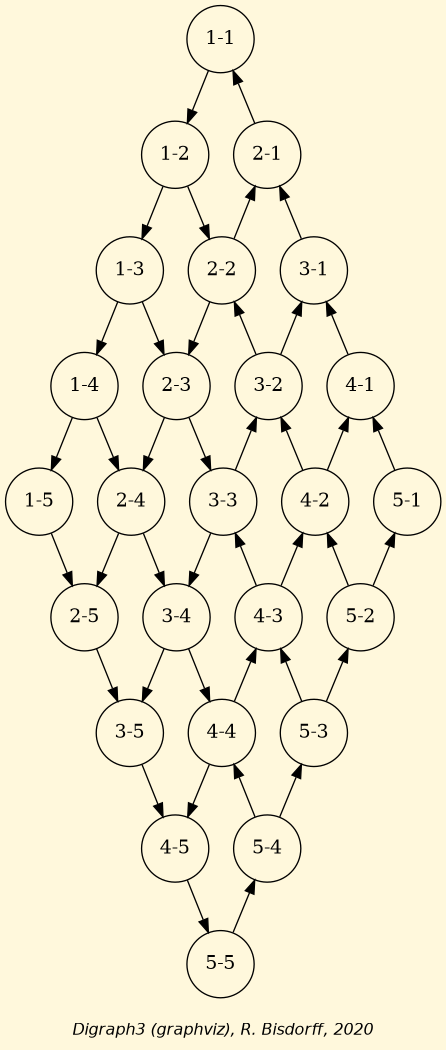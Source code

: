 digraph G {
graph [ bgcolor = cornsilk, fontname = "Helvetica-Oblique",
 fontsize = 12,
 label = "\nDigraph3 (graphviz), R. Bisdorff, 2020", size="7,7"];
n1 [shape = "circle", label = "1-1"];
n2 [shape = "circle", label = "1-2"];
n3 [shape = "circle", label = "1-3"];
n4 [shape = "circle", label = "1-4"];
n5 [shape = "circle", label = "1-5"];
n6 [shape = "circle", label = "2-1"];
n7 [shape = "circle", label = "2-2"];
n8 [shape = "circle", label = "2-3"];
n9 [shape = "circle", label = "2-4"];
n10 [shape = "circle", label = "2-5"];
n11 [shape = "circle", label = "3-1"];
n12 [shape = "circle", label = "3-2"];
n13 [shape = "circle", label = "3-3"];
n14 [shape = "circle", label = "3-4"];
n15 [shape = "circle", label = "3-5"];
n16 [shape = "circle", label = "4-1"];
n17 [shape = "circle", label = "4-2"];
n18 [shape = "circle", label = "4-3"];
n19 [shape = "circle", label = "4-4"];
n20 [shape = "circle", label = "4-5"];
n21 [shape = "circle", label = "5-1"];
n22 [shape = "circle", label = "5-2"];
n23 [shape = "circle", label = "5-3"];
n24 [shape = "circle", label = "5-4"];
n25 [shape = "circle", label = "5-5"];
n1-> n2 [dir=forward, color=black] ;
n1-> n6 [dir=back, color=black] ;
n2-> n3 [dir=forward, color=black] ;
n2-> n7 [dir=forward, color=black] ;
n3-> n4 [dir=forward, color=black] ;
n3-> n8 [dir=forward, color=black] ;
n4-> n5 [dir=forward, color=black] ;
n4-> n9 [dir=forward, color=black] ;
n5-> n10 [dir=forward, color=black] ;
n6-> n7 [dir=back, color=black] ;
n6-> n11 [dir=back, color=black] ;
n7-> n8 [dir=forward, color=black] ;
n7-> n12 [dir=back, color=black] ;
n8-> n9 [dir=forward, color=black] ;
n8-> n13 [dir=forward, color=black] ;
n9-> n10 [dir=forward, color=black] ;
n9-> n14 [dir=forward, color=black] ;
n10-> n15 [dir=forward, color=black] ;
n11-> n12 [dir=back, color=black] ;
n11-> n16 [dir=back, color=black] ;
n12-> n13 [dir=back, color=black] ;
n12-> n17 [dir=back, color=black] ;
n13-> n14 [dir=forward, color=black] ;
n13-> n18 [dir=back, color=black] ;
n14-> n15 [dir=forward, color=black] ;
n14-> n19 [dir=forward, color=black] ;
n15-> n20 [dir=forward, color=black] ;
n16-> n17 [dir=back, color=black] ;
n16-> n21 [dir=back, color=black] ;
n17-> n18 [dir=back, color=black] ;
n17-> n22 [dir=back, color=black] ;
n18-> n19 [dir=back, color=black] ;
n18-> n23 [dir=back, color=black] ;
n19-> n20 [dir=forward, color=black] ;
n19-> n24 [dir=back, color=black] ;
n20-> n25 [dir=forward, color=black] ;
n21-> n22 [dir=back, color=black] ;
n22-> n23 [dir=back, color=black] ;
n23-> n24 [dir=back, color=black] ;
n24-> n25 [dir=back, color=black] ;
}
